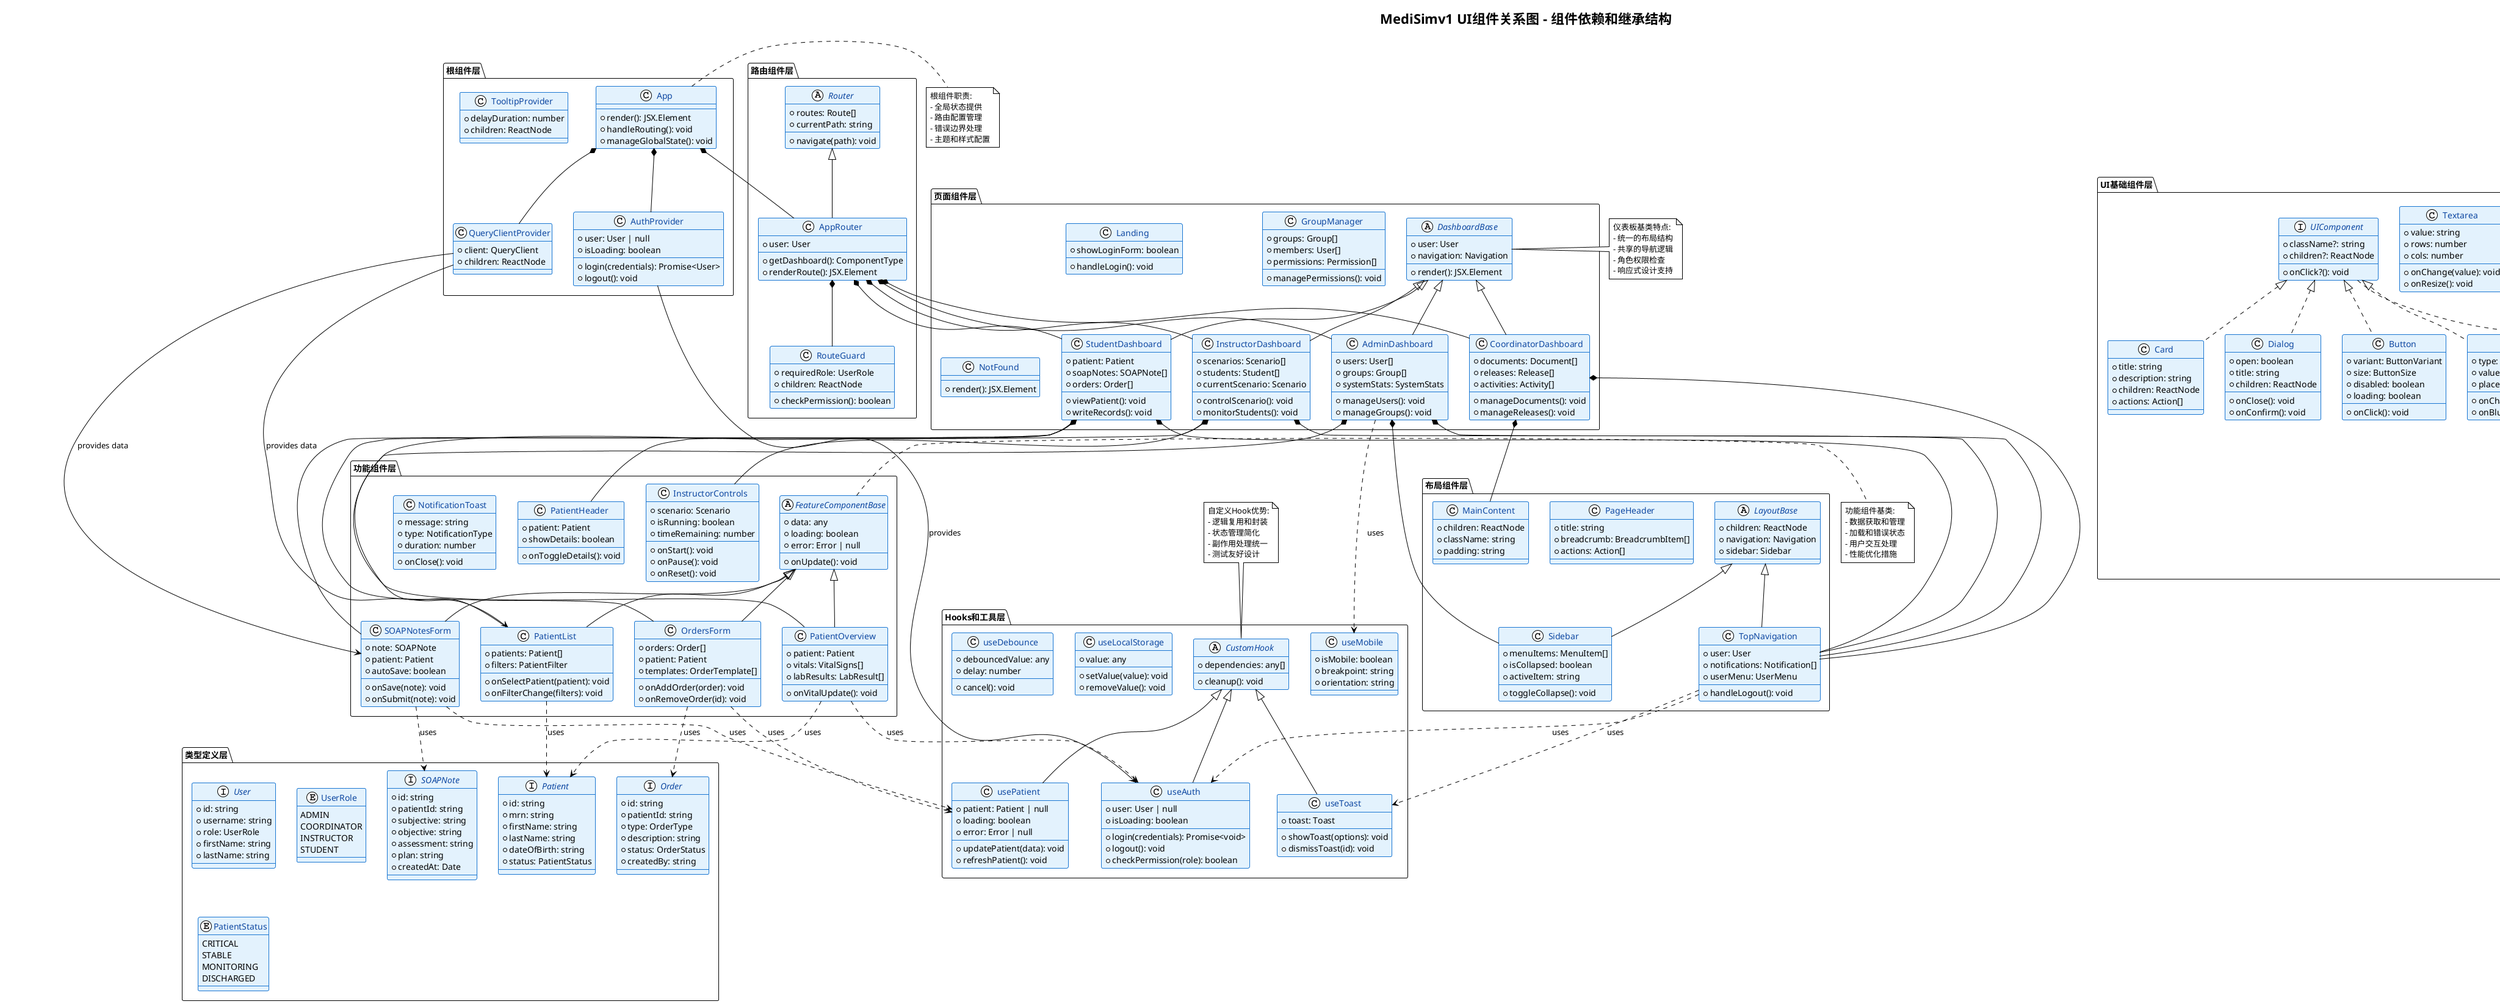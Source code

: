 @startuml MediSimv1-UI-Component-Relationships
!theme plain
skinparam backgroundColor #FFFFFF
skinparam componentStyle rectangle

title MediSimv1 UI组件关系图 - 组件依赖和继承结构

' 定义样式
skinparam class {
    BackgroundColor #E3F2FD
    BorderColor #1976D2
    FontColor #0D47A1
}

skinparam interface {
    BackgroundColor #F3E5F5
    BorderColor #7B1FA2
    FontColor #4A148C
}

skinparam abstract {
    BackgroundColor #E8F5E8
    BorderColor #388E3C
    FontColor #1B5E20
}

' 根组件和提供者
package "根组件层" {
    class App {
        +render(): JSX.Element
        +handleRouting(): void
        +manageGlobalState(): void
    }
    
    class QueryClientProvider {
        +client: QueryClient
        +children: ReactNode
    }
    
    class AuthProvider {
        +user: User | null
        +isLoading: boolean
        +login(credentials): Promise<User>
        +logout(): void
    }
    
    class TooltipProvider {
        +delayDuration: number
        +children: ReactNode
    }
}

' 路由组件
package "路由组件层" {
    abstract class Router {
        +routes: Route[]
        +currentPath: string
        +navigate(path): void
    }
    
    class RouteGuard {
        +requiredRole: UserRole
        +children: ReactNode
        +checkPermission(): boolean
    }
    
    class AppRouter {
        +user: User
        +getDashboard(): ComponentType
        +renderRoute(): JSX.Element
    }
}

' 页面组件
package "页面组件层" {
    abstract class DashboardBase {
        +user: User
        +navigation: Navigation
        +render(): JSX.Element
    }
    
    class Landing {
        +showLoginForm: boolean
        +handleLogin(): void
    }
    
    class AdminDashboard {
        +users: User[]
        +groups: Group[]
        +systemStats: SystemStats
        +manageUsers(): void
        +manageGroups(): void
    }
    
    class CoordinatorDashboard {
        +documents: Document[]
        +releases: Release[]
        +activities: Activity[]
        +manageDocuments(): void
        +manageReleases(): void
    }
    
    class InstructorDashboard {
        +scenarios: Scenario[]
        +students: Student[]
        +currentScenario: Scenario
        +controlScenario(): void
        +monitorStudents(): void
    }
    
    class StudentDashboard {
        +patient: Patient
        +soapNotes: SOAPNote[]
        +orders: Order[]
        +viewPatient(): void
        +writeRecords(): void
    }
    
    class GroupManager {
        +groups: Group[]
        +members: User[]
        +permissions: Permission[]
        +managePermissions(): void
    }
    
    class NotFound {
        +render(): JSX.Element
    }
}

' 布局组件
package "布局组件层" {
    abstract class LayoutBase {
        +children: ReactNode
        +navigation: Navigation
        +sidebar: Sidebar
    }
    
    class TopNavigation {
        +user: User
        +notifications: Notification[]
        +userMenu: UserMenu
        +handleLogout(): void
    }
    
    class Sidebar {
        +menuItems: MenuItem[]
        +isCollapsed: boolean
        +activeItem: string
        +toggleCollapse(): void
    }
    
    class PageHeader {
        +title: string
        +breadcrumb: BreadcrumbItem[]
        +actions: Action[]
    }
    
    class MainContent {
        +children: ReactNode
        +className: string
        +padding: string
    }
}

' 功能组件
package "功能组件层" {
    abstract class FeatureComponentBase {
        +data: any
        +loading: boolean
        +error: Error | null
        +onUpdate(): void
    }
    
    class PatientList {
        +patients: Patient[]
        +filters: PatientFilter
        +onSelectPatient(patient): void
        +onFilterChange(filters): void
    }
    
    class PatientOverview {
        +patient: Patient
        +vitals: VitalSigns[]
        +labResults: LabResult[]
        +onVitalUpdate(): void
    }
    
    class PatientHeader {
        +patient: Patient
        +showDetails: boolean
        +onToggleDetails(): void
    }
    
    class SOAPNotesForm {
        +note: SOAPNote
        +patient: Patient
        +onSave(note): void
        +onSubmit(note): void
        +autoSave: boolean
    }
    
    class OrdersForm {
        +orders: Order[]
        +patient: Patient
        +templates: OrderTemplate[]
        +onAddOrder(order): void
        +onRemoveOrder(id): void
    }
    
    class InstructorControls {
        +scenario: Scenario
        +isRunning: boolean
        +timeRemaining: number
        +onStart(): void
        +onPause(): void
        +onReset(): void
    }
    
    class NotificationToast {
        +message: string
        +type: NotificationType
        +duration: number
        +onClose(): void
    }
}

' UI基础组件
package "UI基础组件层" {
    interface UIComponent {
        +className?: string
        +children?: ReactNode
        +onClick?(): void
    }
    
    class Button {
        +variant: ButtonVariant
        +size: ButtonSize
        +disabled: boolean
        +loading: boolean
        +onClick(): void
    }
    
    class Input {
        +type: InputType
        +value: string
        +placeholder: string
        +onChange(value): void
        +onBlur(): void
    }
    
    class Textarea {
        +value: string
        +rows: number
        +cols: number
        +onChange(value): void
        +onResize(): void
    }
    
    class Select {
        +options: SelectOption[]
        +value: string
        +multiple: boolean
        +onChange(value): void
        +onSearch(query): void
    }
    
    class Card {
        +title: string
        +description: string
        +children: ReactNode
        +actions: Action[]
    }
    
    class Dialog {
        +open: boolean
        +title: string
        +children: ReactNode
        +onClose(): void
        +onConfirm(): void
    }
    
    class Table {
        +columns: Column[]
        +data: any[]
        +pagination: Pagination
        +sorting: Sorting
        +onSort(): void
        +onPageChange(): void
    }
    
    class Tabs {
        +items: TabItem[]
        +activeTab: string
        +onTabChange(tab): void
    }
    
    class Toast {
        +title: string
        +description: string
        +variant: ToastVariant
        +action: Action
    }
    
    class Progress {
        +value: number
        +max: number
        +showLabel: boolean
        +color: string
    }
    
    class Badge {
        +children: ReactNode
        +variant: BadgeVariant
        +size: BadgeSize
    }
    
    class Avatar {
        +src: string
        +alt: string
        +fallback: string
        +size: AvatarSize
    }
}

' Hooks和工具
package "Hooks和工具层" {
    abstract class CustomHook {
        +dependencies: any[]
        +cleanup(): void
    }
    
    class useAuth {
        +user: User | null
        +isLoading: boolean
        +login(credentials): Promise<void>
        +logout(): void
        +checkPermission(role): boolean
    }
    
    class usePatient {
        +patient: Patient | null
        +loading: boolean
        +error: Error | null
        +updatePatient(data): void
        +refreshPatient(): void
    }
    
    class useToast {
        +toast: Toast
        +showToast(options): void
        +dismissToast(id): void
    }
    
    class useMobile {
        +isMobile: boolean
        +breakpoint: string
        +orientation: string
    }
    
    class useLocalStorage {
        +value: any
        +setValue(value): void
        +removeValue(): void
    }
    
    class useDebounce {
        +debouncedValue: any
        +delay: number
        +cancel(): void
    }
}

' 类型定义
package "类型定义层" {
    interface User {
        +id: string
        +username: string
        +role: UserRole
        +firstName: string
        +lastName: string
    }
    
    interface Patient {
        +id: string
        +mrn: string
        +firstName: string
        +lastName: string
        +dateOfBirth: string
        +status: PatientStatus
    }
    
    interface SOAPNote {
        +id: string
        +patientId: string
        +subjective: string
        +objective: string
        +assessment: string
        +plan: string
        +createdAt: Date
    }
    
    interface Order {
        +id: string
        +patientId: string
        +type: OrderType
        +description: string
        +status: OrderStatus
        +createdBy: string
    }
    
    enum UserRole {
        ADMIN
        COORDINATOR
        INSTRUCTOR
        STUDENT
    }
    
    enum PatientStatus {
        CRITICAL
        STABLE
        MONITORING
        DISCHARGED
    }
}

' 继承关系
Router <|-- AppRouter
DashboardBase <|-- AdminDashboard
DashboardBase <|-- CoordinatorDashboard
DashboardBase <|-- InstructorDashboard
DashboardBase <|-- StudentDashboard

LayoutBase <|-- TopNavigation
LayoutBase <|-- Sidebar

FeatureComponentBase <|-- PatientList
FeatureComponentBase <|-- PatientOverview
FeatureComponentBase <|-- SOAPNotesForm
FeatureComponentBase <|-- OrdersForm

UIComponent <|.. Button
UIComponent <|.. Input
UIComponent <|.. Card
UIComponent <|.. Dialog

CustomHook <|-- useAuth
CustomHook <|-- usePatient
CustomHook <|-- useToast

' 组合关系
App *-- QueryClientProvider
App *-- AuthProvider
App *-- AppRouter

AppRouter *-- RouteGuard
AppRouter *-- AdminDashboard
AppRouter *-- CoordinatorDashboard
AppRouter *-- InstructorDashboard
AppRouter *-- StudentDashboard

AdminDashboard *-- TopNavigation
AdminDashboard *-- Sidebar
AdminDashboard *-- PatientList

CoordinatorDashboard *-- TopNavigation
CoordinatorDashboard *-- MainContent

InstructorDashboard *-- TopNavigation
InstructorDashboard *-- InstructorControls
InstructorDashboard *-- PatientOverview

StudentDashboard *-- TopNavigation
StudentDashboard *-- PatientHeader
StudentDashboard *-- SOAPNotesForm
StudentDashboard *-- OrdersForm

' 依赖关系
PatientList ..> Patient : uses
PatientOverview ..> Patient : uses
SOAPNotesForm ..> SOAPNote : uses
OrdersForm ..> Order : uses

SOAPNotesForm ..> usePatient : uses
OrdersForm ..> usePatient : uses
PatientOverview ..> useAuth : uses

TopNavigation ..> useAuth : uses
TopNavigation ..> useToast : uses
AdminDashboard ..> useMobile : uses

' 数据流关系
AuthProvider --> useAuth : provides
QueryClientProvider --> PatientList : provides data
QueryClientProvider --> SOAPNotesForm : provides data

' 组件关系注释
note right of App
  根组件职责:
  - 全局状态提供
  - 路由配置管理
  - 错误边界处理
  - 主题和样式配置
end note

note right of DashboardBase
  仪表板基类特点:
  - 统一的布局结构
  - 共享的导航逻辑
  - 角色权限检查
  - 响应式设计支持
end note

note right of FeatureComponentBase
  功能组件基类:
  - 数据获取和管理
  - 加载和错误状态
  - 用户交互处理
  - 性能优化措施
end note

note bottom of UIComponent
  UI组件设计原则:
  ✅ 可重用性高
  ✅ API设计一致
  ✅ 可访问性支持
  ✅ TypeScript类型安全
  ✅ 样式系统集成
end note

' 架构优势注释
note top of CustomHook
  自定义Hook优势:
  - 逻辑复用和封装
  - 状态管理简化
  - 副作用处理统一
  - 测试友好设计
end note

@enduml
